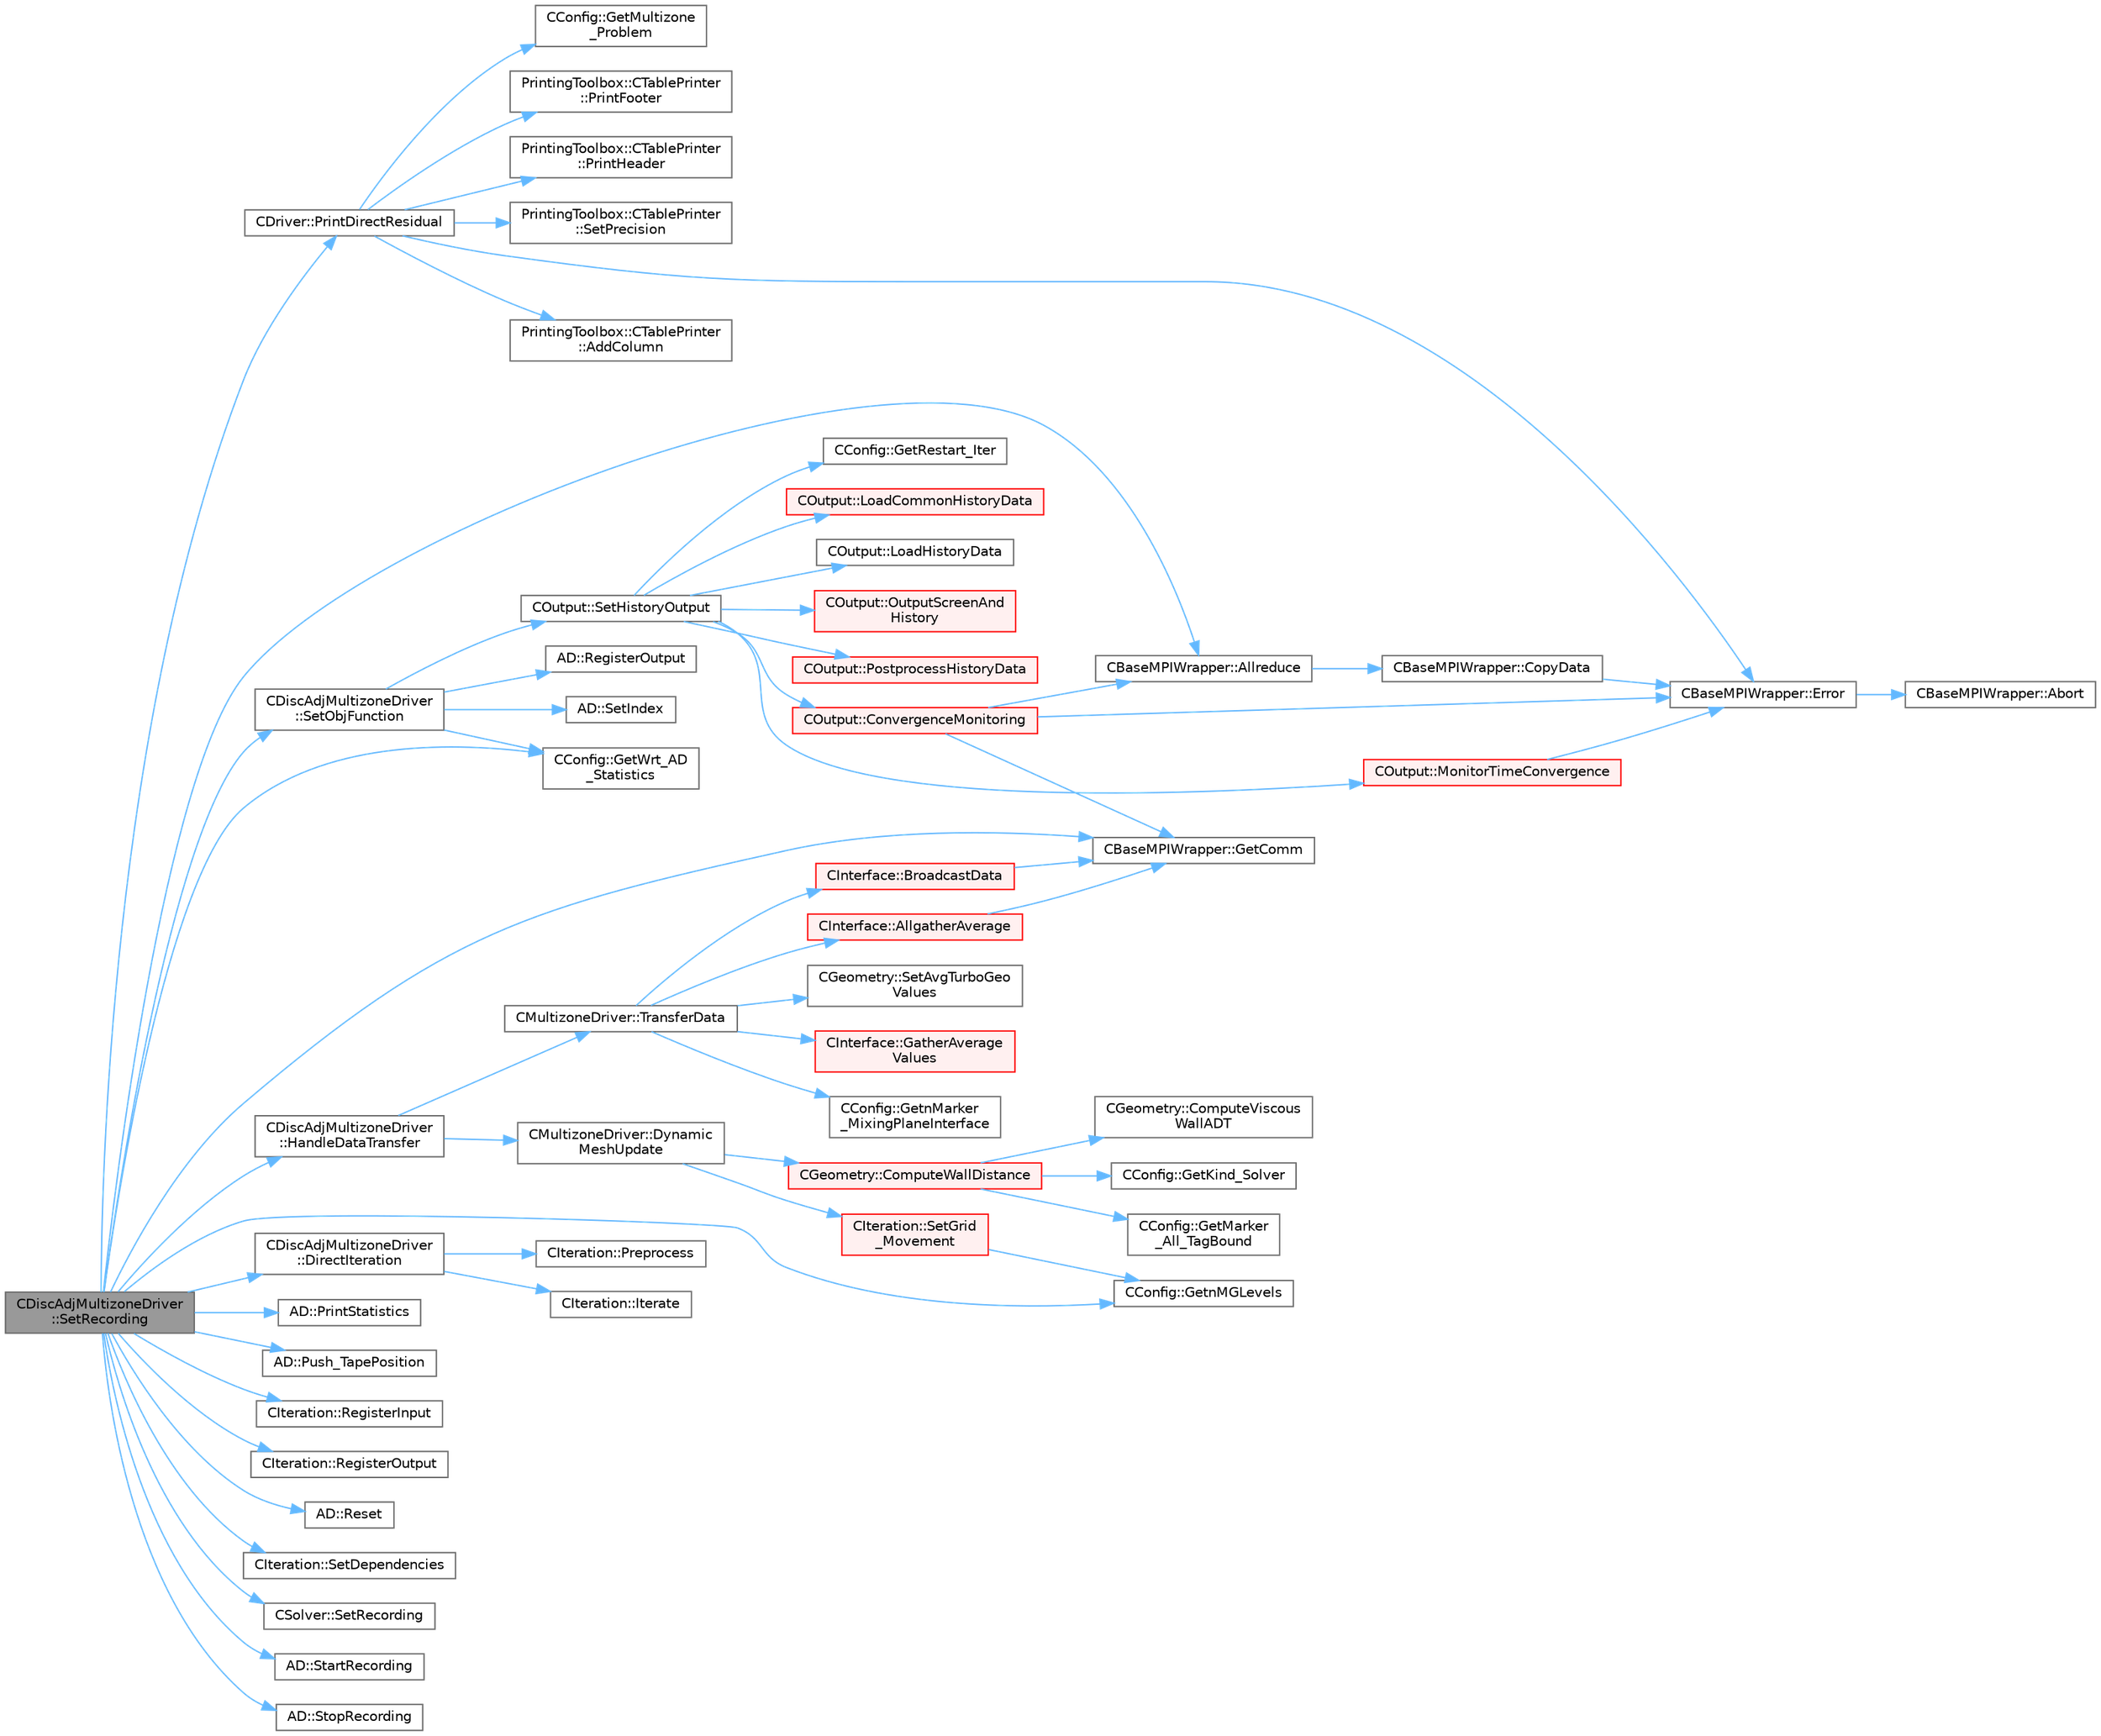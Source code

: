 digraph "CDiscAdjMultizoneDriver::SetRecording"
{
 // LATEX_PDF_SIZE
  bgcolor="transparent";
  edge [fontname=Helvetica,fontsize=10,labelfontname=Helvetica,labelfontsize=10];
  node [fontname=Helvetica,fontsize=10,shape=box,height=0.2,width=0.4];
  rankdir="LR";
  Node1 [id="Node000001",label="CDiscAdjMultizoneDriver\l::SetRecording",height=0.2,width=0.4,color="gray40", fillcolor="grey60", style="filled", fontcolor="black",tooltip="Record one iteration of the primal problem within each zone."];
  Node1 -> Node2 [id="edge1_Node000001_Node000002",color="steelblue1",style="solid",tooltip=" "];
  Node2 [id="Node000002",label="CBaseMPIWrapper::Allreduce",height=0.2,width=0.4,color="grey40", fillcolor="white", style="filled",URL="$classCBaseMPIWrapper.html#a381d4b3738c09d92ee1ae9f89715b541",tooltip=" "];
  Node2 -> Node3 [id="edge2_Node000002_Node000003",color="steelblue1",style="solid",tooltip=" "];
  Node3 [id="Node000003",label="CBaseMPIWrapper::CopyData",height=0.2,width=0.4,color="grey40", fillcolor="white", style="filled",URL="$classCBaseMPIWrapper.html#a3c28692a4cab67ad0f81d18273db3d23",tooltip=" "];
  Node3 -> Node4 [id="edge3_Node000003_Node000004",color="steelblue1",style="solid",tooltip=" "];
  Node4 [id="Node000004",label="CBaseMPIWrapper::Error",height=0.2,width=0.4,color="grey40", fillcolor="white", style="filled",URL="$classCBaseMPIWrapper.html#a04457c47629bda56704e6a8804833eeb",tooltip=" "];
  Node4 -> Node5 [id="edge4_Node000004_Node000005",color="steelblue1",style="solid",tooltip=" "];
  Node5 [id="Node000005",label="CBaseMPIWrapper::Abort",height=0.2,width=0.4,color="grey40", fillcolor="white", style="filled",URL="$classCBaseMPIWrapper.html#af7297d861dca86b45cf561b6ab642e8f",tooltip=" "];
  Node1 -> Node6 [id="edge5_Node000001_Node000006",color="steelblue1",style="solid",tooltip=" "];
  Node6 [id="Node000006",label="CDiscAdjMultizoneDriver\l::DirectIteration",height=0.2,width=0.4,color="grey40", fillcolor="white", style="filled",URL="$classCDiscAdjMultizoneDriver.html#a3937a5ca31d38e3f2f0e4a9a8671a79b",tooltip="Run one direct iteration in a zone."];
  Node6 -> Node7 [id="edge6_Node000006_Node000007",color="steelblue1",style="solid",tooltip=" "];
  Node7 [id="Node000007",label="CIteration::Iterate",height=0.2,width=0.4,color="grey40", fillcolor="white", style="filled",URL="$classCIteration.html#a9f0ac38993f5b525e1aa101125a4a222",tooltip="A virtual member."];
  Node6 -> Node8 [id="edge7_Node000006_Node000008",color="steelblue1",style="solid",tooltip=" "];
  Node8 [id="Node000008",label="CIteration::Preprocess",height=0.2,width=0.4,color="grey40", fillcolor="white", style="filled",URL="$classCIteration.html#a2188de0627fe026e59b60b99bf3aa34d",tooltip="A virtual member."];
  Node1 -> Node9 [id="edge8_Node000001_Node000009",color="steelblue1",style="solid",tooltip=" "];
  Node9 [id="Node000009",label="CBaseMPIWrapper::GetComm",height=0.2,width=0.4,color="grey40", fillcolor="white", style="filled",URL="$classCBaseMPIWrapper.html#a8154391fc3522954802889d81d4ef5da",tooltip=" "];
  Node1 -> Node10 [id="edge9_Node000001_Node000010",color="steelblue1",style="solid",tooltip=" "];
  Node10 [id="Node000010",label="CConfig::GetnMGLevels",height=0.2,width=0.4,color="grey40", fillcolor="white", style="filled",URL="$classCConfig.html#a15a61a6f9a1d415c3509018f4916c5c1",tooltip="Get the number of multigrid levels."];
  Node1 -> Node11 [id="edge10_Node000001_Node000011",color="steelblue1",style="solid",tooltip=" "];
  Node11 [id="Node000011",label="CConfig::GetWrt_AD\l_Statistics",height=0.2,width=0.4,color="grey40", fillcolor="white", style="filled",URL="$classCConfig.html#a1c472324b06796ce8a0f5c1da5099c75",tooltip="Get information about the computational graph (e.g. memory usage) when using AD in reverse mode."];
  Node1 -> Node12 [id="edge11_Node000001_Node000012",color="steelblue1",style="solid",tooltip=" "];
  Node12 [id="Node000012",label="CDiscAdjMultizoneDriver\l::HandleDataTransfer",height=0.2,width=0.4,color="grey40", fillcolor="white", style="filled",URL="$classCDiscAdjMultizoneDriver.html#ab33de05a7a1f77dcf60014a4a35dd4f1",tooltip="Transfer data between zones and update grids when required."];
  Node12 -> Node13 [id="edge12_Node000012_Node000013",color="steelblue1",style="solid",tooltip=" "];
  Node13 [id="Node000013",label="CMultizoneDriver::Dynamic\lMeshUpdate",height=0.2,width=0.4,color="grey40", fillcolor="white", style="filled",URL="$classCMultizoneDriver.html#a9369ae70a2e529fa81cef90c3857f1c7",tooltip="Perform a dynamic mesh deformation, including grid velocity computation and update of the multigrid s..."];
  Node13 -> Node14 [id="edge13_Node000013_Node000014",color="steelblue1",style="solid",tooltip=" "];
  Node14 [id="Node000014",label="CGeometry::ComputeWallDistance",height=0.2,width=0.4,color="red", fillcolor="#FFF0F0", style="filled",URL="$classCGeometry.html#a284247f13458eb39bc678dff5e0c7112",tooltip="Compute the distances to the closest vertex on viscous walls over the entire domain."];
  Node14 -> Node15 [id="edge14_Node000014_Node000015",color="steelblue1",style="solid",tooltip=" "];
  Node15 [id="Node000015",label="CGeometry::ComputeViscous\lWallADT",height=0.2,width=0.4,color="grey40", fillcolor="white", style="filled",URL="$classCGeometry.html#ab6cdb13f2a66a34caccc70c4b3841cec",tooltip="Compute an ADT including the coordinates of all viscous markers."];
  Node14 -> Node16 [id="edge15_Node000014_Node000016",color="steelblue1",style="solid",tooltip=" "];
  Node16 [id="Node000016",label="CConfig::GetKind_Solver",height=0.2,width=0.4,color="grey40", fillcolor="white", style="filled",URL="$classCConfig.html#a77312cf52a5ba2cc1239b7cee6fce7a7",tooltip="Governing equations of the flow (it can be different from the run time equation)."];
  Node14 -> Node17 [id="edge16_Node000014_Node000017",color="steelblue1",style="solid",tooltip=" "];
  Node17 [id="Node000017",label="CConfig::GetMarker\l_All_TagBound",height=0.2,width=0.4,color="grey40", fillcolor="white", style="filled",URL="$classCConfig.html#ab8c9c1f45950a29355be4ff357049440",tooltip="Get the index of the surface defined in the geometry file."];
  Node13 -> Node26 [id="edge17_Node000013_Node000026",color="steelblue1",style="solid",tooltip=" "];
  Node26 [id="Node000026",label="CIteration::SetGrid\l_Movement",height=0.2,width=0.4,color="red", fillcolor="#FFF0F0", style="filled",URL="$classCIteration.html#a7b36785762f6b0c214569b185b858b6c",tooltip="Updates the positions and grid velocities for dynamic meshes between physical time steps."];
  Node26 -> Node10 [id="edge18_Node000026_Node000010",color="steelblue1",style="solid",tooltip=" "];
  Node12 -> Node244 [id="edge19_Node000012_Node000244",color="steelblue1",style="solid",tooltip=" "];
  Node244 [id="Node000244",label="CMultizoneDriver::TransferData",height=0.2,width=0.4,color="grey40", fillcolor="white", style="filled",URL="$classCMultizoneDriver.html#ac25d737397546e3a311a6c286a9ce773",tooltip="Routine to provide all the desired physical transfers between the different zones during one iteratio..."];
  Node244 -> Node245 [id="edge20_Node000244_Node000245",color="steelblue1",style="solid",tooltip=" "];
  Node245 [id="Node000245",label="CInterface::AllgatherAverage",height=0.2,width=0.4,color="red", fillcolor="#FFF0F0", style="filled",URL="$classCInterface.html#a10f9026b7a38a20c9b7c54ff199e7e8d",tooltip="Interpolate data and scatter it into different processors, for matching meshes."];
  Node245 -> Node9 [id="edge21_Node000245_Node000009",color="steelblue1",style="solid",tooltip=" "];
  Node244 -> Node251 [id="edge22_Node000244_Node000251",color="steelblue1",style="solid",tooltip=" "];
  Node251 [id="Node000251",label="CInterface::BroadcastData",height=0.2,width=0.4,color="red", fillcolor="#FFF0F0", style="filled",URL="$classCInterface.html#ae96b2c6b2dda67461705d7ef160c289d",tooltip="Interpolate data and broadcast it into all processors, for nonmatching meshes."];
  Node251 -> Node9 [id="edge23_Node000251_Node000009",color="steelblue1",style="solid",tooltip=" "];
  Node244 -> Node259 [id="edge24_Node000244_Node000259",color="steelblue1",style="solid",tooltip=" "];
  Node259 [id="Node000259",label="CInterface::GatherAverage\lValues",height=0.2,width=0.4,color="red", fillcolor="#FFF0F0", style="filled",URL="$classCInterface.html#ae4c7e8855cd35cc5c7e54bcbb8b67cea",tooltip="Interpolate data and scatter it into different processors, for matching meshes."];
  Node244 -> Node261 [id="edge25_Node000244_Node000261",color="steelblue1",style="solid",tooltip=" "];
  Node261 [id="Node000261",label="CConfig::GetnMarker\l_MixingPlaneInterface",height=0.2,width=0.4,color="grey40", fillcolor="white", style="filled",URL="$classCConfig.html#a38277e9b0c9252428b03869b4c3c9ca6",tooltip="number mixing plane interface specified from config file."];
  Node244 -> Node262 [id="edge26_Node000244_Node000262",color="steelblue1",style="solid",tooltip=" "];
  Node262 [id="Node000262",label="CGeometry::SetAvgTurboGeo\lValues",height=0.2,width=0.4,color="grey40", fillcolor="white", style="filled",URL="$classCGeometry.html#acfca152d8de902a7e8bf9e9a56db865c",tooltip="Store all the turboperformance in the solver in ZONE_0."];
  Node1 -> Node263 [id="edge27_Node000001_Node000263",color="steelblue1",style="solid",tooltip=" "];
  Node263 [id="Node000263",label="CDriver::PrintDirectResidual",height=0.2,width=0.4,color="grey40", fillcolor="white", style="filled",URL="$classCDriver.html#a57fa51de6cd01f9946ed9102b92c9204",tooltip="Print out the direct residuals."];
  Node263 -> Node264 [id="edge28_Node000263_Node000264",color="steelblue1",style="solid",tooltip=" "];
  Node264 [id="Node000264",label="PrintingToolbox::CTablePrinter\l::AddColumn",height=0.2,width=0.4,color="grey40", fillcolor="white", style="filled",URL="$classPrintingToolbox_1_1CTablePrinter.html#af3ddbf0da1a37cc37be7caac031dd4c4",tooltip="Add a column to the table by specifiying the header name and the width."];
  Node263 -> Node4 [id="edge29_Node000263_Node000004",color="steelblue1",style="solid",tooltip=" "];
  Node263 -> Node265 [id="edge30_Node000263_Node000265",color="steelblue1",style="solid",tooltip=" "];
  Node265 [id="Node000265",label="CConfig::GetMultizone\l_Problem",height=0.2,width=0.4,color="grey40", fillcolor="white", style="filled",URL="$classCConfig.html#abafdda03255a7f71a9701ded02f6d231",tooltip="Get whether the simulation we are running is a multizone simulation."];
  Node263 -> Node266 [id="edge31_Node000263_Node000266",color="steelblue1",style="solid",tooltip=" "];
  Node266 [id="Node000266",label="PrintingToolbox::CTablePrinter\l::PrintFooter",height=0.2,width=0.4,color="grey40", fillcolor="white", style="filled",URL="$classPrintingToolbox_1_1CTablePrinter.html#ac1bc6229daf9b3181de565905281ee2a",tooltip="Print the footer."];
  Node263 -> Node267 [id="edge32_Node000263_Node000267",color="steelblue1",style="solid",tooltip=" "];
  Node267 [id="Node000267",label="PrintingToolbox::CTablePrinter\l::PrintHeader",height=0.2,width=0.4,color="grey40", fillcolor="white", style="filled",URL="$classPrintingToolbox_1_1CTablePrinter.html#a475fafce69bdc78e973a2546e6e6be76",tooltip="Print the header."];
  Node263 -> Node268 [id="edge33_Node000263_Node000268",color="steelblue1",style="solid",tooltip=" "];
  Node268 [id="Node000268",label="PrintingToolbox::CTablePrinter\l::SetPrecision",height=0.2,width=0.4,color="grey40", fillcolor="white", style="filled",URL="$classPrintingToolbox_1_1CTablePrinter.html#a99b7d9fa9a270d8da75ccdaf2bf62a0e",tooltip="Set the floating point precision."];
  Node1 -> Node269 [id="edge34_Node000001_Node000269",color="steelblue1",style="solid",tooltip=" "];
  Node269 [id="Node000269",label="AD::PrintStatistics",height=0.2,width=0.4,color="grey40", fillcolor="white", style="filled",URL="$namespaceAD.html#a550da7d52493ef5d414a563f9ac2f737",tooltip="Prints out tape statistics."];
  Node1 -> Node270 [id="edge35_Node000001_Node000270",color="steelblue1",style="solid",tooltip=" "];
  Node270 [id="Node000270",label="AD::Push_TapePosition",height=0.2,width=0.4,color="grey40", fillcolor="white", style="filled",URL="$namespaceAD.html#a6346fb2cf00bd2a4b1566eb49e878b6e",tooltip="Pushes back the current tape position to the tape position's vector."];
  Node1 -> Node271 [id="edge36_Node000001_Node000271",color="steelblue1",style="solid",tooltip=" "];
  Node271 [id="Node000271",label="CIteration::RegisterInput",height=0.2,width=0.4,color="grey40", fillcolor="white", style="filled",URL="$classCIteration.html#aa63e3b2401b2f9f0c412b99c3383d70a",tooltip=" "];
  Node1 -> Node272 [id="edge37_Node000001_Node000272",color="steelblue1",style="solid",tooltip=" "];
  Node272 [id="Node000272",label="CIteration::RegisterOutput",height=0.2,width=0.4,color="grey40", fillcolor="white", style="filled",URL="$classCIteration.html#a922a52e44088772c44e4f9f7aa4e9759",tooltip=" "];
  Node1 -> Node273 [id="edge38_Node000001_Node000273",color="steelblue1",style="solid",tooltip=" "];
  Node273 [id="Node000273",label="AD::Reset",height=0.2,width=0.4,color="grey40", fillcolor="white", style="filled",URL="$namespaceAD.html#a410b9fd84f6a9a3b36c3def03c2baffe",tooltip="Reset the tape structure to be ready for a new recording."];
  Node1 -> Node274 [id="edge39_Node000001_Node000274",color="steelblue1",style="solid",tooltip=" "];
  Node274 [id="Node000274",label="CIteration::SetDependencies",height=0.2,width=0.4,color="grey40", fillcolor="white", style="filled",URL="$classCIteration.html#af9bc02ddcc406e96ca18e2b15d3a79bc",tooltip=" "];
  Node1 -> Node275 [id="edge40_Node000001_Node000275",color="steelblue1",style="solid",tooltip=" "];
  Node275 [id="Node000275",label="CDiscAdjMultizoneDriver\l::SetObjFunction",height=0.2,width=0.4,color="grey40", fillcolor="white", style="filled",URL="$classCDiscAdjMultizoneDriver.html#aec588aee003e08d9bf7b93f54d4735fa",tooltip="Set the objective function."];
  Node275 -> Node11 [id="edge41_Node000275_Node000011",color="steelblue1",style="solid",tooltip=" "];
  Node275 -> Node276 [id="edge42_Node000275_Node000276",color="steelblue1",style="solid",tooltip=" "];
  Node276 [id="Node000276",label="AD::RegisterOutput",height=0.2,width=0.4,color="grey40", fillcolor="white", style="filled",URL="$namespaceAD.html#ae381e45797545e980376c4aeb3f5afdc",tooltip="Registers the variable as an output. I.e. as the root of the computational graph."];
  Node275 -> Node277 [id="edge43_Node000275_Node000277",color="steelblue1",style="solid",tooltip=" "];
  Node277 [id="Node000277",label="COutput::SetHistoryOutput",height=0.2,width=0.4,color="grey40", fillcolor="white", style="filled",URL="$classCOutput.html#a3a35f6e09eaf499f1f709088cb80e702",tooltip="Collects history data from the solvers, monitors the convergence and writes to screen and history fil..."];
  Node277 -> Node278 [id="edge44_Node000277_Node000278",color="steelblue1",style="solid",tooltip=" "];
  Node278 [id="Node000278",label="COutput::ConvergenceMonitoring",height=0.2,width=0.4,color="red", fillcolor="#FFF0F0", style="filled",URL="$classCOutput.html#a8e7c6b3e1b544cfbb2df8aea60dfa632",tooltip="Monitor the convergence of an output field."];
  Node278 -> Node2 [id="edge45_Node000278_Node000002",color="steelblue1",style="solid",tooltip=" "];
  Node278 -> Node4 [id="edge46_Node000278_Node000004",color="steelblue1",style="solid",tooltip=" "];
  Node278 -> Node9 [id="edge47_Node000278_Node000009",color="steelblue1",style="solid",tooltip=" "];
  Node277 -> Node281 [id="edge48_Node000277_Node000281",color="steelblue1",style="solid",tooltip=" "];
  Node281 [id="Node000281",label="CConfig::GetRestart_Iter",height=0.2,width=0.4,color="grey40", fillcolor="white", style="filled",URL="$classCConfig.html#aeca467e3a7c02d72b28ade957614035c",tooltip="Get the restart iteration."];
  Node277 -> Node282 [id="edge49_Node000277_Node000282",color="steelblue1",style="solid",tooltip=" "];
  Node282 [id="Node000282",label="COutput::LoadCommonHistoryData",height=0.2,width=0.4,color="red", fillcolor="#FFF0F0", style="filled",URL="$classCOutput.html#a6babc71093859506fc4ff953467b376f",tooltip="Load values of the history fields common for all solvers."];
  Node277 -> Node288 [id="edge50_Node000277_Node000288",color="steelblue1",style="solid",tooltip=" "];
  Node288 [id="Node000288",label="COutput::LoadHistoryData",height=0.2,width=0.4,color="grey40", fillcolor="white", style="filled",URL="$classCOutput.html#a0e243627ea7e1ef04e68cd9b51d2736b",tooltip="Load the history output field values."];
  Node277 -> Node289 [id="edge51_Node000277_Node000289",color="steelblue1",style="solid",tooltip=" "];
  Node289 [id="Node000289",label="COutput::MonitorTimeConvergence",height=0.2,width=0.4,color="red", fillcolor="#FFF0F0", style="filled",URL="$classCOutput.html#abf0226a5664f3309f2b7e1b4be6296c2",tooltip="Monitor the time convergence of the specified windowed-time-averaged ouput."];
  Node289 -> Node4 [id="edge52_Node000289_Node000004",color="steelblue1",style="solid",tooltip=" "];
  Node277 -> Node295 [id="edge53_Node000277_Node000295",color="steelblue1",style="solid",tooltip=" "];
  Node295 [id="Node000295",label="COutput::OutputScreenAnd\lHistory",height=0.2,width=0.4,color="red", fillcolor="#FFF0F0", style="filled",URL="$classCOutput.html#aeb8eeb121eddd2aeb2d24de85799b62a",tooltip="Write screen and history output."];
  Node277 -> Node315 [id="edge54_Node000277_Node000315",color="steelblue1",style="solid",tooltip=" "];
  Node315 [id="Node000315",label="COutput::PostprocessHistoryData",height=0.2,width=0.4,color="red", fillcolor="#FFF0F0", style="filled",URL="$classCOutput.html#ac02c6daceb4e9d22890e56a7f7a55671",tooltip="Postprocess_HistoryData."];
  Node275 -> Node319 [id="edge55_Node000275_Node000319",color="steelblue1",style="solid",tooltip=" "];
  Node319 [id="Node000319",label="AD::SetIndex",height=0.2,width=0.4,color="grey40", fillcolor="white", style="filled",URL="$namespaceAD.html#a93909396dd20444ea1ad3100003ff08c",tooltip="Evaluates and saves gradient data from a variable."];
  Node1 -> Node320 [id="edge56_Node000001_Node000320",color="steelblue1",style="solid",tooltip=" "];
  Node320 [id="Node000320",label="CSolver::SetRecording",height=0.2,width=0.4,color="grey40", fillcolor="white", style="filled",URL="$classCSolver.html#a77b00d3646bfcb6cb1998b6d8c6e2391",tooltip="A virtual member."];
  Node1 -> Node321 [id="edge57_Node000001_Node000321",color="steelblue1",style="solid",tooltip=" "];
  Node321 [id="Node000321",label="AD::StartRecording",height=0.2,width=0.4,color="grey40", fillcolor="white", style="filled",URL="$namespaceAD.html#aa411ae358859e654be30b522fdf7a7ba",tooltip="Start the recording of the operations and involved variables. If called, the computational graph of a..."];
  Node1 -> Node322 [id="edge58_Node000001_Node000322",color="steelblue1",style="solid",tooltip=" "];
  Node322 [id="Node000322",label="AD::StopRecording",height=0.2,width=0.4,color="grey40", fillcolor="white", style="filled",URL="$namespaceAD.html#a97670077955608a47f6cc7ee3548e424",tooltip="Stops the recording of the operations and variables."];
}
